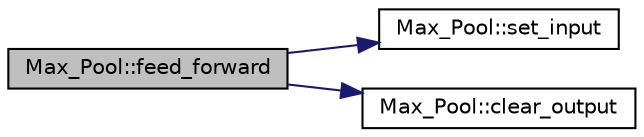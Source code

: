 digraph "Max_Pool::feed_forward"
{
 // LATEX_PDF_SIZE
  edge [fontname="Helvetica",fontsize="10",labelfontname="Helvetica",labelfontsize="10"];
  node [fontname="Helvetica",fontsize="10",shape=record];
  rankdir="LR";
  Node3 [label="Max_Pool::feed_forward",height=0.2,width=0.4,color="black", fillcolor="grey75", style="filled", fontcolor="black",tooltip="Forward pass of the Maximum Pooling Layer."];
  Node3 -> Node4 [color="midnightblue",fontsize="10",style="solid",fontname="Helvetica"];
  Node4 [label="Max_Pool::set_input",height=0.2,width=0.4,color="black", fillcolor="white", style="filled",URL="$classMax__Pool.html#a69d9ce7fba721d2f9d325eadddf3d465",tooltip="Set input."];
  Node3 -> Node5 [color="midnightblue",fontsize="10",style="solid",fontname="Helvetica"];
  Node5 [label="Max_Pool::clear_output",height=0.2,width=0.4,color="black", fillcolor="white", style="filled",URL="$classMax__Pool.html#aa9350060942e4c3396c588d496ce2033",tooltip="Clear output."];
}
